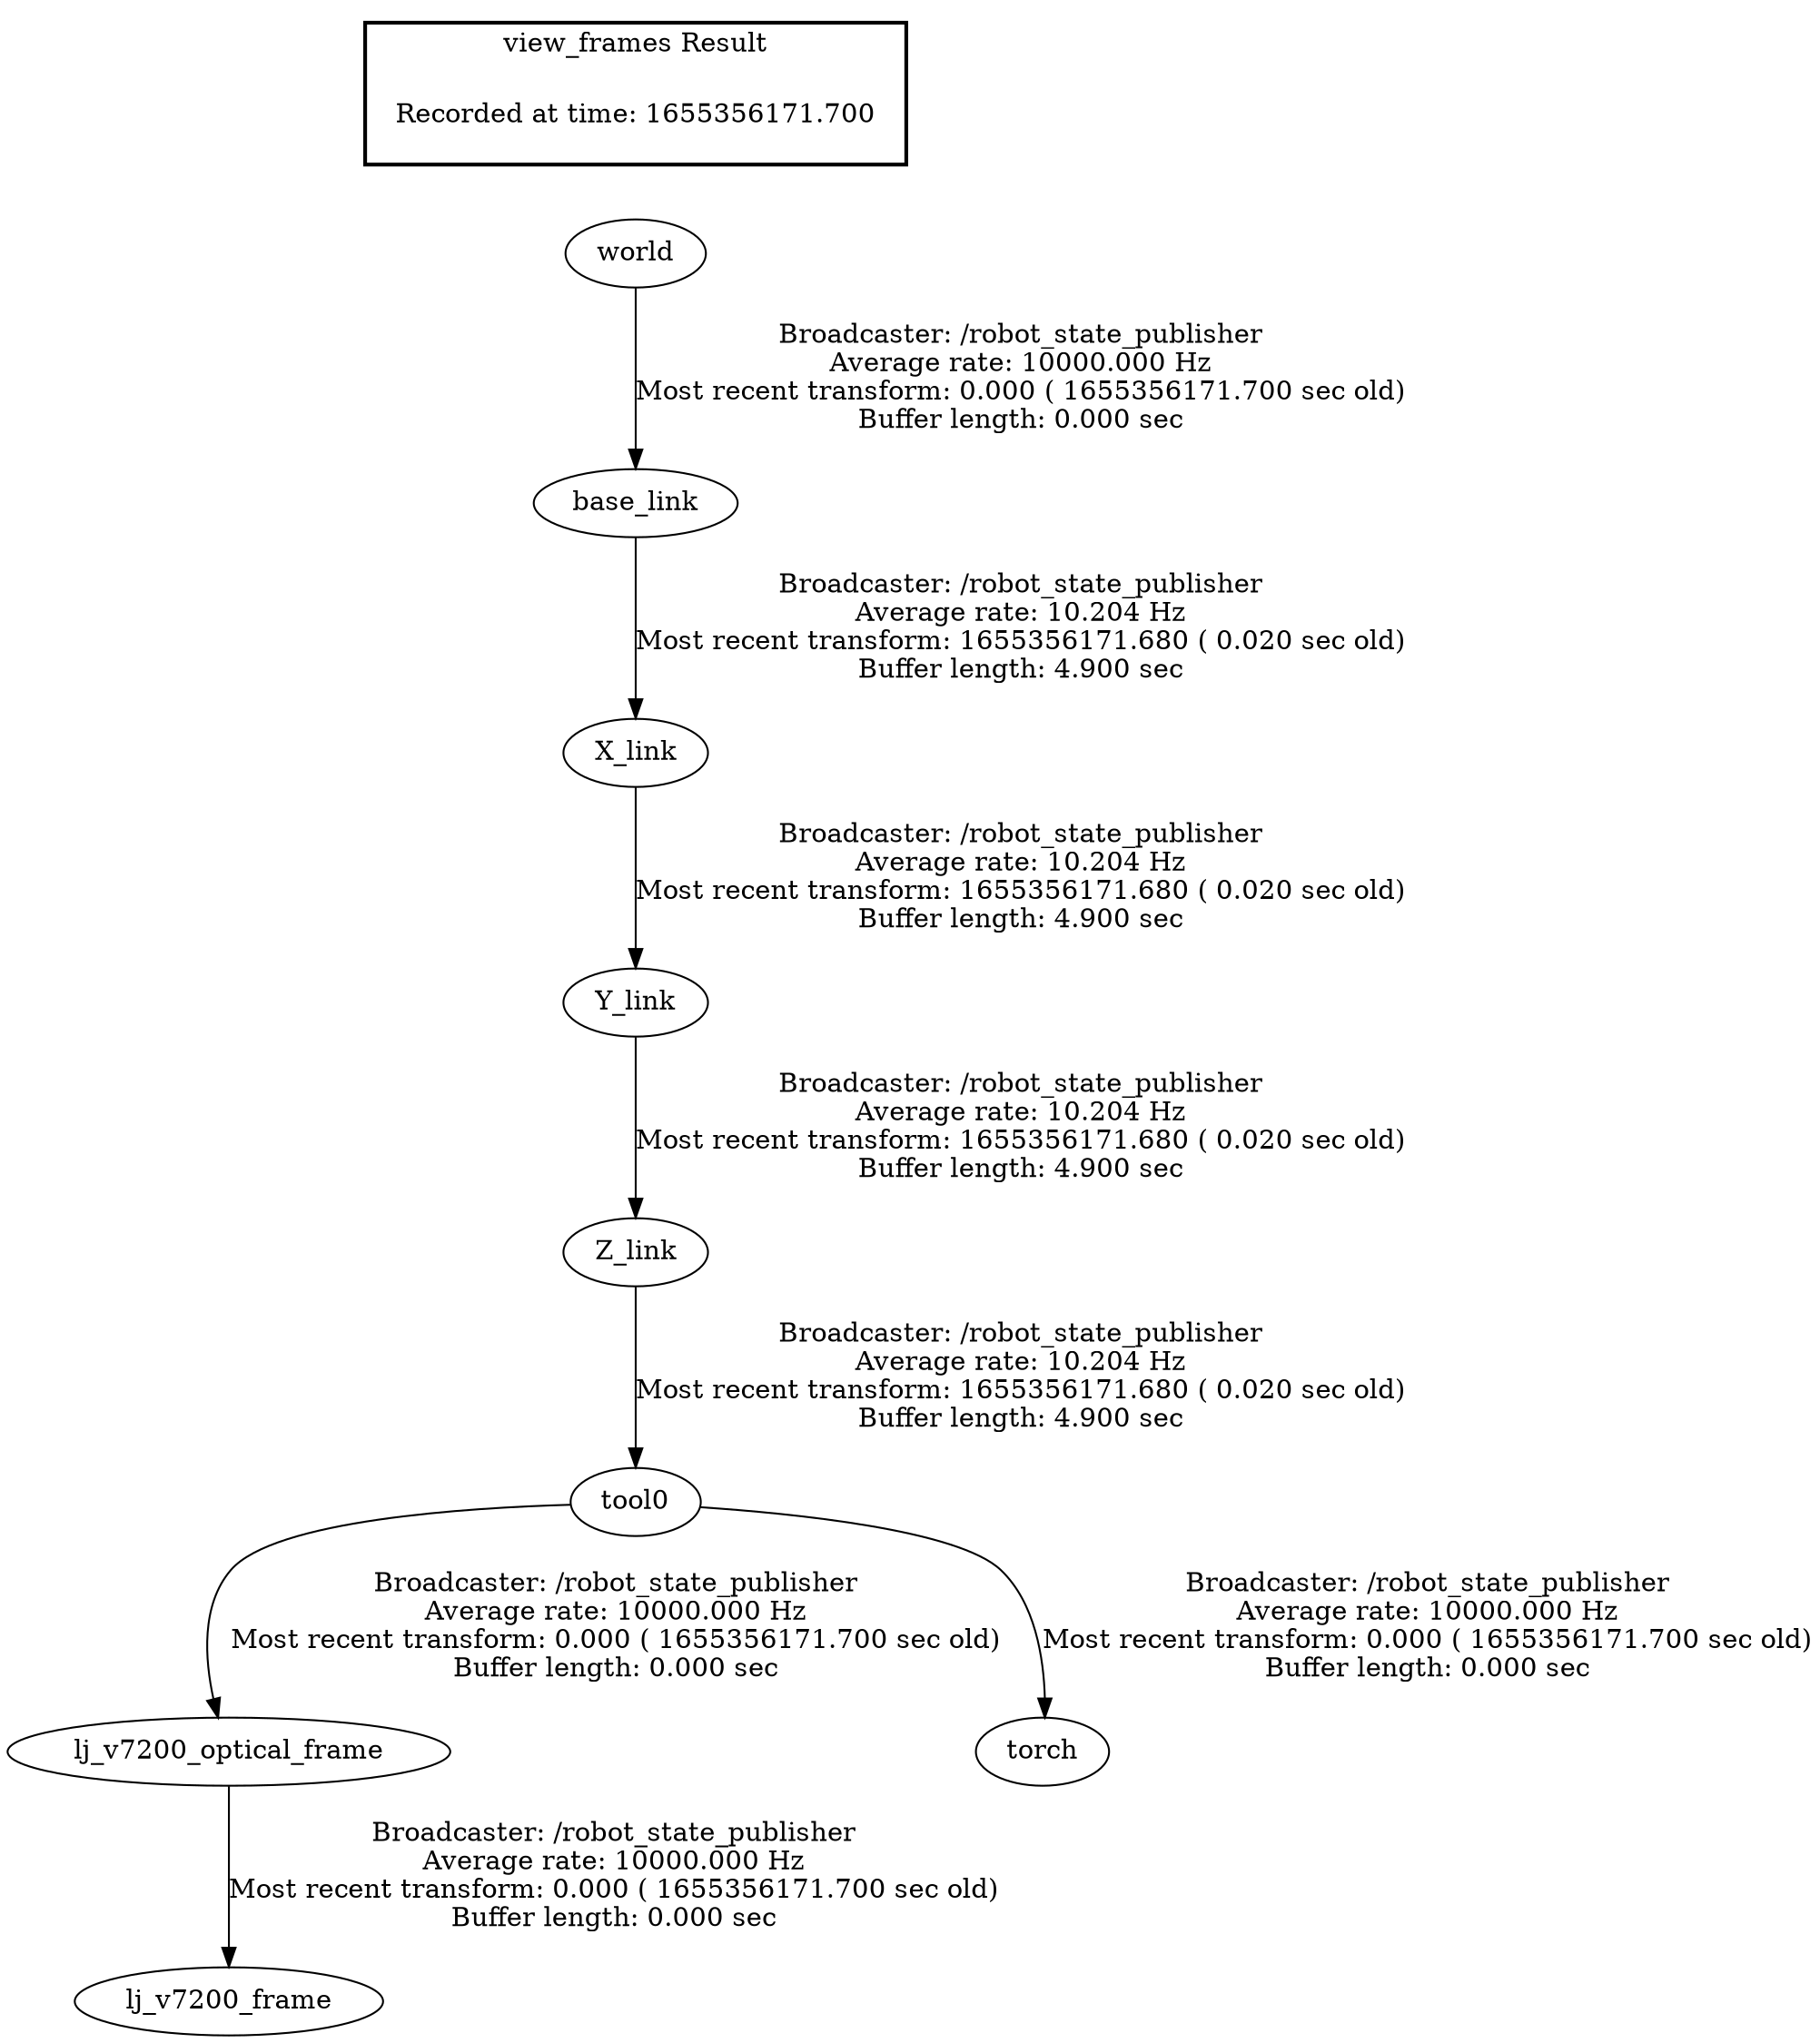 digraph G {
"lj_v7200_optical_frame" -> "lj_v7200_frame"[label="Broadcaster: /robot_state_publisher\nAverage rate: 10000.000 Hz\nMost recent transform: 0.000 ( 1655356171.700 sec old)\nBuffer length: 0.000 sec\n"];
"tool0" -> "lj_v7200_optical_frame"[label="Broadcaster: /robot_state_publisher\nAverage rate: 10000.000 Hz\nMost recent transform: 0.000 ( 1655356171.700 sec old)\nBuffer length: 0.000 sec\n"];
"Z_link" -> "tool0"[label="Broadcaster: /robot_state_publisher\nAverage rate: 10.204 Hz\nMost recent transform: 1655356171.680 ( 0.020 sec old)\nBuffer length: 4.900 sec\n"];
"tool0" -> "torch"[label="Broadcaster: /robot_state_publisher\nAverage rate: 10000.000 Hz\nMost recent transform: 0.000 ( 1655356171.700 sec old)\nBuffer length: 0.000 sec\n"];
"world" -> "base_link"[label="Broadcaster: /robot_state_publisher\nAverage rate: 10000.000 Hz\nMost recent transform: 0.000 ( 1655356171.700 sec old)\nBuffer length: 0.000 sec\n"];
"X_link" -> "Y_link"[label="Broadcaster: /robot_state_publisher\nAverage rate: 10.204 Hz\nMost recent transform: 1655356171.680 ( 0.020 sec old)\nBuffer length: 4.900 sec\n"];
"base_link" -> "X_link"[label="Broadcaster: /robot_state_publisher\nAverage rate: 10.204 Hz\nMost recent transform: 1655356171.680 ( 0.020 sec old)\nBuffer length: 4.900 sec\n"];
"Y_link" -> "Z_link"[label="Broadcaster: /robot_state_publisher\nAverage rate: 10.204 Hz\nMost recent transform: 1655356171.680 ( 0.020 sec old)\nBuffer length: 4.900 sec\n"];
edge [style=invis];
 subgraph cluster_legend { style=bold; color=black; label ="view_frames Result";
"Recorded at time: 1655356171.700"[ shape=plaintext ] ;
 }->"world";
}